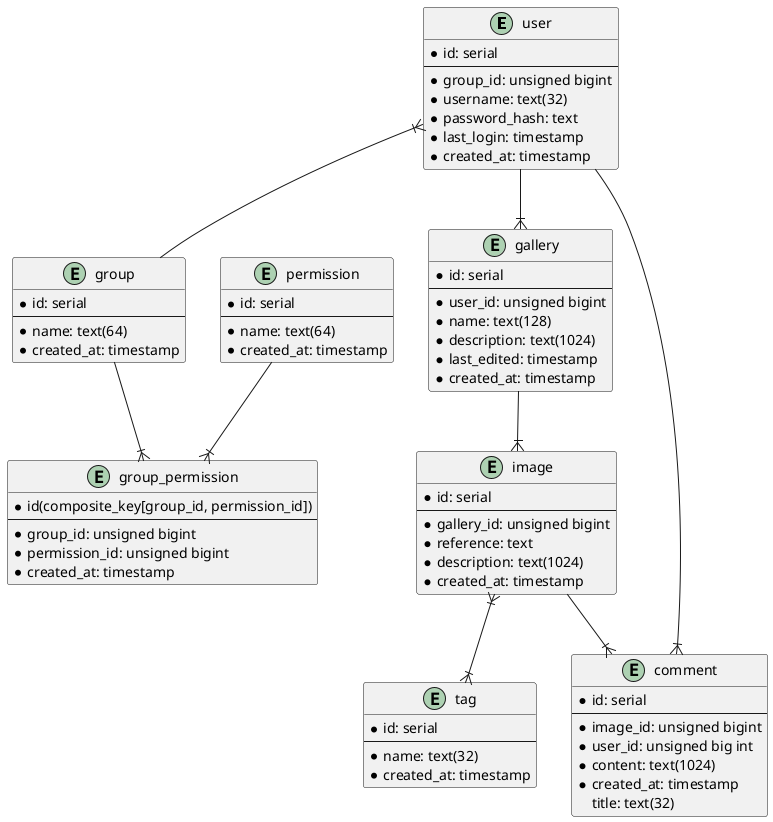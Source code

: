 @startuml
entity user {
  * id: serial
  --
  * group_id: unsigned bigint
  * username: text(32)
  * password_hash: text
  * last_login: timestamp
  * created_at: timestamp
}

entity group {
  * id: serial
  --
  * name: text(64)
  * created_at: timestamp
}

entity group_permission {
  * id(composite_key[group_id, permission_id])
  --
  * group_id: unsigned bigint
  * permission_id: unsigned bigint
  * created_at: timestamp 
}

entity permission {
  * id: serial
  --
  * name: text(64)
  * created_at: timestamp
}

entity gallery {
  * id: serial
  --
  * user_id: unsigned bigint
  * name: text(128)
  * description: text(1024)
  * last_edited: timestamp
  * created_at: timestamp
}

entity image {
  * id: serial
  --
  * gallery_id: unsigned bigint
  * reference: text
  * description: text(1024)
  * created_at: timestamp
}

entity comment{
  * id: serial
  --
  * image_id: unsigned bigint
  * user_id: unsigned big int
  * content: text(1024)
  * created_at: timestamp
    title: text(32)
}

entity tag {
  * id: serial
  --
  * name: text(32)
  * created_at: timestamp
} 


user    --|{ gallery
user    --|{ comment
gallery --|{ image
image   --|{ comment
image }|--|{ tag

user }|-- group
group --|{ group_permission
permission --|{ group_permission

@enduml
